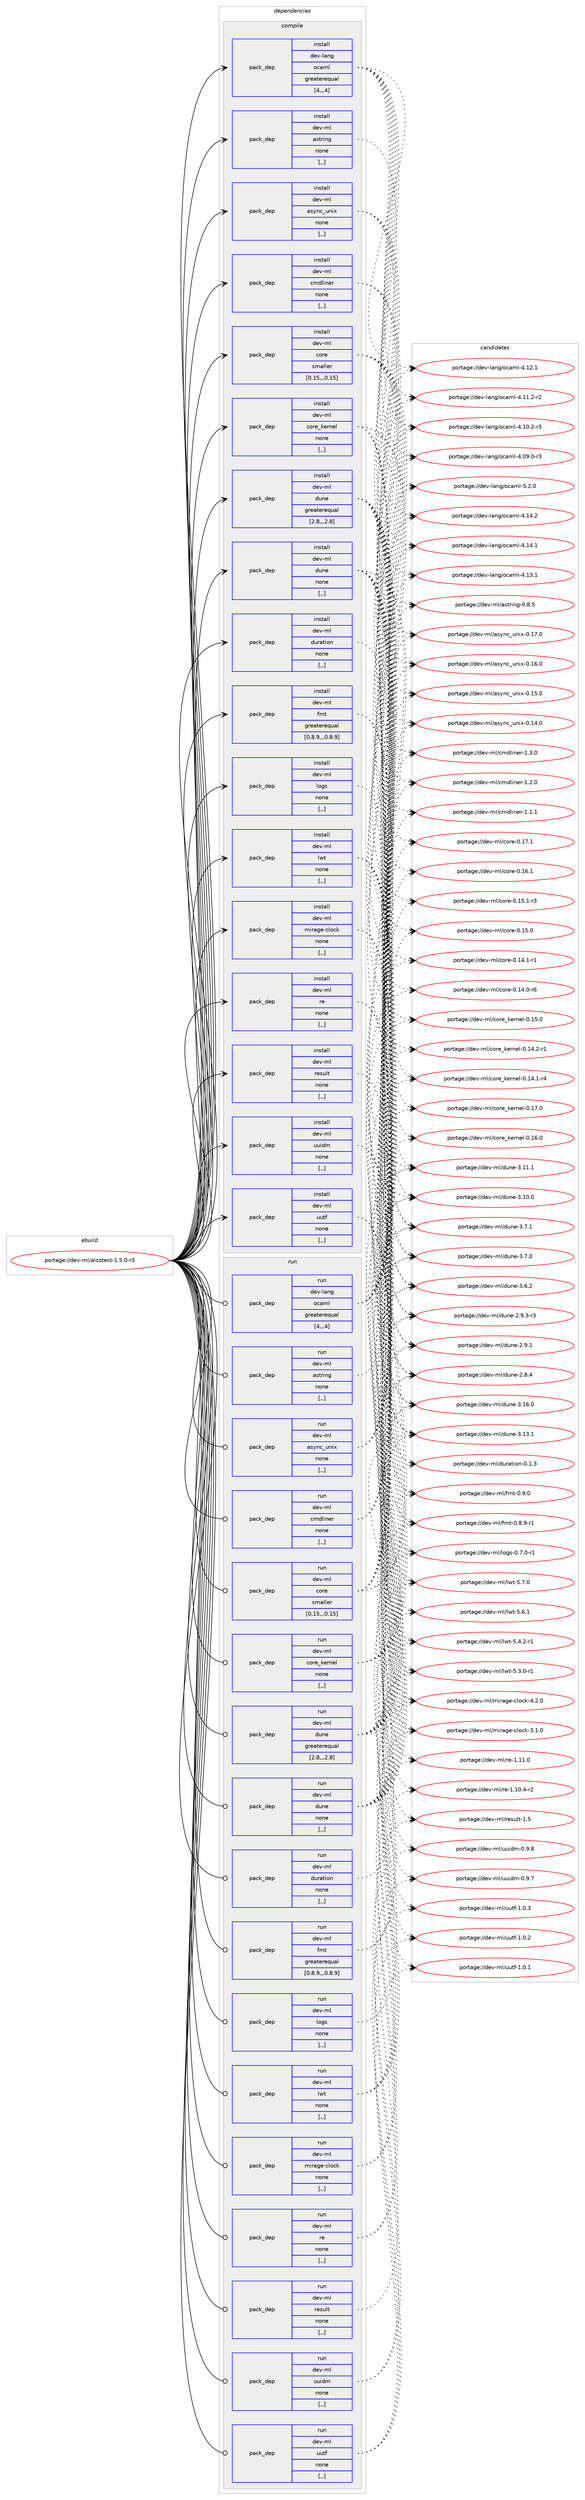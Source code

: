 digraph prolog {

# *************
# Graph options
# *************

newrank=true;
concentrate=true;
compound=true;
graph [rankdir=LR,fontname=Helvetica,fontsize=10,ranksep=1.5];#, ranksep=2.5, nodesep=0.2];
edge  [arrowhead=vee];
node  [fontname=Helvetica,fontsize=10];

# **********
# The ebuild
# **********

subgraph cluster_leftcol {
color=gray;
label=<<i>ebuild</i>>;
id [label="portage://dev-ml/alcotest-1.5.0-r3", color=red, width=4, href="../dev-ml/alcotest-1.5.0-r3.svg"];
}

# ****************
# The dependencies
# ****************

subgraph cluster_midcol {
color=gray;
label=<<i>dependencies</i>>;
subgraph cluster_compile {
fillcolor="#eeeeee";
style=filled;
label=<<i>compile</i>>;
subgraph pack86755 {
dependency117233 [label=<<TABLE BORDER="0" CELLBORDER="1" CELLSPACING="0" CELLPADDING="4" WIDTH="220"><TR><TD ROWSPAN="6" CELLPADDING="30">pack_dep</TD></TR><TR><TD WIDTH="110">install</TD></TR><TR><TD>dev-lang</TD></TR><TR><TD>ocaml</TD></TR><TR><TD>greaterequal</TD></TR><TR><TD>[4,,,4]</TD></TR></TABLE>>, shape=none, color=blue];
}
id:e -> dependency117233:w [weight=20,style="solid",arrowhead="vee"];
subgraph pack86756 {
dependency117234 [label=<<TABLE BORDER="0" CELLBORDER="1" CELLSPACING="0" CELLPADDING="4" WIDTH="220"><TR><TD ROWSPAN="6" CELLPADDING="30">pack_dep</TD></TR><TR><TD WIDTH="110">install</TD></TR><TR><TD>dev-ml</TD></TR><TR><TD>astring</TD></TR><TR><TD>none</TD></TR><TR><TD>[,,]</TD></TR></TABLE>>, shape=none, color=blue];
}
id:e -> dependency117234:w [weight=20,style="solid",arrowhead="vee"];
subgraph pack86757 {
dependency117235 [label=<<TABLE BORDER="0" CELLBORDER="1" CELLSPACING="0" CELLPADDING="4" WIDTH="220"><TR><TD ROWSPAN="6" CELLPADDING="30">pack_dep</TD></TR><TR><TD WIDTH="110">install</TD></TR><TR><TD>dev-ml</TD></TR><TR><TD>async_unix</TD></TR><TR><TD>none</TD></TR><TR><TD>[,,]</TD></TR></TABLE>>, shape=none, color=blue];
}
id:e -> dependency117235:w [weight=20,style="solid",arrowhead="vee"];
subgraph pack86758 {
dependency117236 [label=<<TABLE BORDER="0" CELLBORDER="1" CELLSPACING="0" CELLPADDING="4" WIDTH="220"><TR><TD ROWSPAN="6" CELLPADDING="30">pack_dep</TD></TR><TR><TD WIDTH="110">install</TD></TR><TR><TD>dev-ml</TD></TR><TR><TD>cmdliner</TD></TR><TR><TD>none</TD></TR><TR><TD>[,,]</TD></TR></TABLE>>, shape=none, color=blue];
}
id:e -> dependency117236:w [weight=20,style="solid",arrowhead="vee"];
subgraph pack86759 {
dependency117237 [label=<<TABLE BORDER="0" CELLBORDER="1" CELLSPACING="0" CELLPADDING="4" WIDTH="220"><TR><TD ROWSPAN="6" CELLPADDING="30">pack_dep</TD></TR><TR><TD WIDTH="110">install</TD></TR><TR><TD>dev-ml</TD></TR><TR><TD>core</TD></TR><TR><TD>smaller</TD></TR><TR><TD>[0.15,,,0.15]</TD></TR></TABLE>>, shape=none, color=blue];
}
id:e -> dependency117237:w [weight=20,style="solid",arrowhead="vee"];
subgraph pack86760 {
dependency117238 [label=<<TABLE BORDER="0" CELLBORDER="1" CELLSPACING="0" CELLPADDING="4" WIDTH="220"><TR><TD ROWSPAN="6" CELLPADDING="30">pack_dep</TD></TR><TR><TD WIDTH="110">install</TD></TR><TR><TD>dev-ml</TD></TR><TR><TD>core_kernel</TD></TR><TR><TD>none</TD></TR><TR><TD>[,,]</TD></TR></TABLE>>, shape=none, color=blue];
}
id:e -> dependency117238:w [weight=20,style="solid",arrowhead="vee"];
subgraph pack86761 {
dependency117239 [label=<<TABLE BORDER="0" CELLBORDER="1" CELLSPACING="0" CELLPADDING="4" WIDTH="220"><TR><TD ROWSPAN="6" CELLPADDING="30">pack_dep</TD></TR><TR><TD WIDTH="110">install</TD></TR><TR><TD>dev-ml</TD></TR><TR><TD>dune</TD></TR><TR><TD>greaterequal</TD></TR><TR><TD>[2.8,,,2.8]</TD></TR></TABLE>>, shape=none, color=blue];
}
id:e -> dependency117239:w [weight=20,style="solid",arrowhead="vee"];
subgraph pack86762 {
dependency117240 [label=<<TABLE BORDER="0" CELLBORDER="1" CELLSPACING="0" CELLPADDING="4" WIDTH="220"><TR><TD ROWSPAN="6" CELLPADDING="30">pack_dep</TD></TR><TR><TD WIDTH="110">install</TD></TR><TR><TD>dev-ml</TD></TR><TR><TD>dune</TD></TR><TR><TD>none</TD></TR><TR><TD>[,,]</TD></TR></TABLE>>, shape=none, color=blue];
}
id:e -> dependency117240:w [weight=20,style="solid",arrowhead="vee"];
subgraph pack86763 {
dependency117241 [label=<<TABLE BORDER="0" CELLBORDER="1" CELLSPACING="0" CELLPADDING="4" WIDTH="220"><TR><TD ROWSPAN="6" CELLPADDING="30">pack_dep</TD></TR><TR><TD WIDTH="110">install</TD></TR><TR><TD>dev-ml</TD></TR><TR><TD>duration</TD></TR><TR><TD>none</TD></TR><TR><TD>[,,]</TD></TR></TABLE>>, shape=none, color=blue];
}
id:e -> dependency117241:w [weight=20,style="solid",arrowhead="vee"];
subgraph pack86764 {
dependency117242 [label=<<TABLE BORDER="0" CELLBORDER="1" CELLSPACING="0" CELLPADDING="4" WIDTH="220"><TR><TD ROWSPAN="6" CELLPADDING="30">pack_dep</TD></TR><TR><TD WIDTH="110">install</TD></TR><TR><TD>dev-ml</TD></TR><TR><TD>fmt</TD></TR><TR><TD>greaterequal</TD></TR><TR><TD>[0.8.9,,,0.8.9]</TD></TR></TABLE>>, shape=none, color=blue];
}
id:e -> dependency117242:w [weight=20,style="solid",arrowhead="vee"];
subgraph pack86765 {
dependency117243 [label=<<TABLE BORDER="0" CELLBORDER="1" CELLSPACING="0" CELLPADDING="4" WIDTH="220"><TR><TD ROWSPAN="6" CELLPADDING="30">pack_dep</TD></TR><TR><TD WIDTH="110">install</TD></TR><TR><TD>dev-ml</TD></TR><TR><TD>logs</TD></TR><TR><TD>none</TD></TR><TR><TD>[,,]</TD></TR></TABLE>>, shape=none, color=blue];
}
id:e -> dependency117243:w [weight=20,style="solid",arrowhead="vee"];
subgraph pack86766 {
dependency117244 [label=<<TABLE BORDER="0" CELLBORDER="1" CELLSPACING="0" CELLPADDING="4" WIDTH="220"><TR><TD ROWSPAN="6" CELLPADDING="30">pack_dep</TD></TR><TR><TD WIDTH="110">install</TD></TR><TR><TD>dev-ml</TD></TR><TR><TD>lwt</TD></TR><TR><TD>none</TD></TR><TR><TD>[,,]</TD></TR></TABLE>>, shape=none, color=blue];
}
id:e -> dependency117244:w [weight=20,style="solid",arrowhead="vee"];
subgraph pack86767 {
dependency117245 [label=<<TABLE BORDER="0" CELLBORDER="1" CELLSPACING="0" CELLPADDING="4" WIDTH="220"><TR><TD ROWSPAN="6" CELLPADDING="30">pack_dep</TD></TR><TR><TD WIDTH="110">install</TD></TR><TR><TD>dev-ml</TD></TR><TR><TD>mirage-clock</TD></TR><TR><TD>none</TD></TR><TR><TD>[,,]</TD></TR></TABLE>>, shape=none, color=blue];
}
id:e -> dependency117245:w [weight=20,style="solid",arrowhead="vee"];
subgraph pack86768 {
dependency117246 [label=<<TABLE BORDER="0" CELLBORDER="1" CELLSPACING="0" CELLPADDING="4" WIDTH="220"><TR><TD ROWSPAN="6" CELLPADDING="30">pack_dep</TD></TR><TR><TD WIDTH="110">install</TD></TR><TR><TD>dev-ml</TD></TR><TR><TD>re</TD></TR><TR><TD>none</TD></TR><TR><TD>[,,]</TD></TR></TABLE>>, shape=none, color=blue];
}
id:e -> dependency117246:w [weight=20,style="solid",arrowhead="vee"];
subgraph pack86769 {
dependency117247 [label=<<TABLE BORDER="0" CELLBORDER="1" CELLSPACING="0" CELLPADDING="4" WIDTH="220"><TR><TD ROWSPAN="6" CELLPADDING="30">pack_dep</TD></TR><TR><TD WIDTH="110">install</TD></TR><TR><TD>dev-ml</TD></TR><TR><TD>result</TD></TR><TR><TD>none</TD></TR><TR><TD>[,,]</TD></TR></TABLE>>, shape=none, color=blue];
}
id:e -> dependency117247:w [weight=20,style="solid",arrowhead="vee"];
subgraph pack86770 {
dependency117248 [label=<<TABLE BORDER="0" CELLBORDER="1" CELLSPACING="0" CELLPADDING="4" WIDTH="220"><TR><TD ROWSPAN="6" CELLPADDING="30">pack_dep</TD></TR><TR><TD WIDTH="110">install</TD></TR><TR><TD>dev-ml</TD></TR><TR><TD>uuidm</TD></TR><TR><TD>none</TD></TR><TR><TD>[,,]</TD></TR></TABLE>>, shape=none, color=blue];
}
id:e -> dependency117248:w [weight=20,style="solid",arrowhead="vee"];
subgraph pack86771 {
dependency117249 [label=<<TABLE BORDER="0" CELLBORDER="1" CELLSPACING="0" CELLPADDING="4" WIDTH="220"><TR><TD ROWSPAN="6" CELLPADDING="30">pack_dep</TD></TR><TR><TD WIDTH="110">install</TD></TR><TR><TD>dev-ml</TD></TR><TR><TD>uutf</TD></TR><TR><TD>none</TD></TR><TR><TD>[,,]</TD></TR></TABLE>>, shape=none, color=blue];
}
id:e -> dependency117249:w [weight=20,style="solid",arrowhead="vee"];
}
subgraph cluster_compileandrun {
fillcolor="#eeeeee";
style=filled;
label=<<i>compile and run</i>>;
}
subgraph cluster_run {
fillcolor="#eeeeee";
style=filled;
label=<<i>run</i>>;
subgraph pack86772 {
dependency117250 [label=<<TABLE BORDER="0" CELLBORDER="1" CELLSPACING="0" CELLPADDING="4" WIDTH="220"><TR><TD ROWSPAN="6" CELLPADDING="30">pack_dep</TD></TR><TR><TD WIDTH="110">run</TD></TR><TR><TD>dev-lang</TD></TR><TR><TD>ocaml</TD></TR><TR><TD>greaterequal</TD></TR><TR><TD>[4,,,4]</TD></TR></TABLE>>, shape=none, color=blue];
}
id:e -> dependency117250:w [weight=20,style="solid",arrowhead="odot"];
subgraph pack86773 {
dependency117251 [label=<<TABLE BORDER="0" CELLBORDER="1" CELLSPACING="0" CELLPADDING="4" WIDTH="220"><TR><TD ROWSPAN="6" CELLPADDING="30">pack_dep</TD></TR><TR><TD WIDTH="110">run</TD></TR><TR><TD>dev-ml</TD></TR><TR><TD>astring</TD></TR><TR><TD>none</TD></TR><TR><TD>[,,]</TD></TR></TABLE>>, shape=none, color=blue];
}
id:e -> dependency117251:w [weight=20,style="solid",arrowhead="odot"];
subgraph pack86774 {
dependency117252 [label=<<TABLE BORDER="0" CELLBORDER="1" CELLSPACING="0" CELLPADDING="4" WIDTH="220"><TR><TD ROWSPAN="6" CELLPADDING="30">pack_dep</TD></TR><TR><TD WIDTH="110">run</TD></TR><TR><TD>dev-ml</TD></TR><TR><TD>async_unix</TD></TR><TR><TD>none</TD></TR><TR><TD>[,,]</TD></TR></TABLE>>, shape=none, color=blue];
}
id:e -> dependency117252:w [weight=20,style="solid",arrowhead="odot"];
subgraph pack86775 {
dependency117253 [label=<<TABLE BORDER="0" CELLBORDER="1" CELLSPACING="0" CELLPADDING="4" WIDTH="220"><TR><TD ROWSPAN="6" CELLPADDING="30">pack_dep</TD></TR><TR><TD WIDTH="110">run</TD></TR><TR><TD>dev-ml</TD></TR><TR><TD>cmdliner</TD></TR><TR><TD>none</TD></TR><TR><TD>[,,]</TD></TR></TABLE>>, shape=none, color=blue];
}
id:e -> dependency117253:w [weight=20,style="solid",arrowhead="odot"];
subgraph pack86776 {
dependency117254 [label=<<TABLE BORDER="0" CELLBORDER="1" CELLSPACING="0" CELLPADDING="4" WIDTH="220"><TR><TD ROWSPAN="6" CELLPADDING="30">pack_dep</TD></TR><TR><TD WIDTH="110">run</TD></TR><TR><TD>dev-ml</TD></TR><TR><TD>core</TD></TR><TR><TD>smaller</TD></TR><TR><TD>[0.15,,,0.15]</TD></TR></TABLE>>, shape=none, color=blue];
}
id:e -> dependency117254:w [weight=20,style="solid",arrowhead="odot"];
subgraph pack86777 {
dependency117255 [label=<<TABLE BORDER="0" CELLBORDER="1" CELLSPACING="0" CELLPADDING="4" WIDTH="220"><TR><TD ROWSPAN="6" CELLPADDING="30">pack_dep</TD></TR><TR><TD WIDTH="110">run</TD></TR><TR><TD>dev-ml</TD></TR><TR><TD>core_kernel</TD></TR><TR><TD>none</TD></TR><TR><TD>[,,]</TD></TR></TABLE>>, shape=none, color=blue];
}
id:e -> dependency117255:w [weight=20,style="solid",arrowhead="odot"];
subgraph pack86778 {
dependency117256 [label=<<TABLE BORDER="0" CELLBORDER="1" CELLSPACING="0" CELLPADDING="4" WIDTH="220"><TR><TD ROWSPAN="6" CELLPADDING="30">pack_dep</TD></TR><TR><TD WIDTH="110">run</TD></TR><TR><TD>dev-ml</TD></TR><TR><TD>dune</TD></TR><TR><TD>greaterequal</TD></TR><TR><TD>[2.8,,,2.8]</TD></TR></TABLE>>, shape=none, color=blue];
}
id:e -> dependency117256:w [weight=20,style="solid",arrowhead="odot"];
subgraph pack86779 {
dependency117257 [label=<<TABLE BORDER="0" CELLBORDER="1" CELLSPACING="0" CELLPADDING="4" WIDTH="220"><TR><TD ROWSPAN="6" CELLPADDING="30">pack_dep</TD></TR><TR><TD WIDTH="110">run</TD></TR><TR><TD>dev-ml</TD></TR><TR><TD>dune</TD></TR><TR><TD>none</TD></TR><TR><TD>[,,]</TD></TR></TABLE>>, shape=none, color=blue];
}
id:e -> dependency117257:w [weight=20,style="solid",arrowhead="odot"];
subgraph pack86780 {
dependency117258 [label=<<TABLE BORDER="0" CELLBORDER="1" CELLSPACING="0" CELLPADDING="4" WIDTH="220"><TR><TD ROWSPAN="6" CELLPADDING="30">pack_dep</TD></TR><TR><TD WIDTH="110">run</TD></TR><TR><TD>dev-ml</TD></TR><TR><TD>duration</TD></TR><TR><TD>none</TD></TR><TR><TD>[,,]</TD></TR></TABLE>>, shape=none, color=blue];
}
id:e -> dependency117258:w [weight=20,style="solid",arrowhead="odot"];
subgraph pack86781 {
dependency117259 [label=<<TABLE BORDER="0" CELLBORDER="1" CELLSPACING="0" CELLPADDING="4" WIDTH="220"><TR><TD ROWSPAN="6" CELLPADDING="30">pack_dep</TD></TR><TR><TD WIDTH="110">run</TD></TR><TR><TD>dev-ml</TD></TR><TR><TD>fmt</TD></TR><TR><TD>greaterequal</TD></TR><TR><TD>[0.8.9,,,0.8.9]</TD></TR></TABLE>>, shape=none, color=blue];
}
id:e -> dependency117259:w [weight=20,style="solid",arrowhead="odot"];
subgraph pack86782 {
dependency117260 [label=<<TABLE BORDER="0" CELLBORDER="1" CELLSPACING="0" CELLPADDING="4" WIDTH="220"><TR><TD ROWSPAN="6" CELLPADDING="30">pack_dep</TD></TR><TR><TD WIDTH="110">run</TD></TR><TR><TD>dev-ml</TD></TR><TR><TD>logs</TD></TR><TR><TD>none</TD></TR><TR><TD>[,,]</TD></TR></TABLE>>, shape=none, color=blue];
}
id:e -> dependency117260:w [weight=20,style="solid",arrowhead="odot"];
subgraph pack86783 {
dependency117261 [label=<<TABLE BORDER="0" CELLBORDER="1" CELLSPACING="0" CELLPADDING="4" WIDTH="220"><TR><TD ROWSPAN="6" CELLPADDING="30">pack_dep</TD></TR><TR><TD WIDTH="110">run</TD></TR><TR><TD>dev-ml</TD></TR><TR><TD>lwt</TD></TR><TR><TD>none</TD></TR><TR><TD>[,,]</TD></TR></TABLE>>, shape=none, color=blue];
}
id:e -> dependency117261:w [weight=20,style="solid",arrowhead="odot"];
subgraph pack86784 {
dependency117262 [label=<<TABLE BORDER="0" CELLBORDER="1" CELLSPACING="0" CELLPADDING="4" WIDTH="220"><TR><TD ROWSPAN="6" CELLPADDING="30">pack_dep</TD></TR><TR><TD WIDTH="110">run</TD></TR><TR><TD>dev-ml</TD></TR><TR><TD>mirage-clock</TD></TR><TR><TD>none</TD></TR><TR><TD>[,,]</TD></TR></TABLE>>, shape=none, color=blue];
}
id:e -> dependency117262:w [weight=20,style="solid",arrowhead="odot"];
subgraph pack86785 {
dependency117263 [label=<<TABLE BORDER="0" CELLBORDER="1" CELLSPACING="0" CELLPADDING="4" WIDTH="220"><TR><TD ROWSPAN="6" CELLPADDING="30">pack_dep</TD></TR><TR><TD WIDTH="110">run</TD></TR><TR><TD>dev-ml</TD></TR><TR><TD>re</TD></TR><TR><TD>none</TD></TR><TR><TD>[,,]</TD></TR></TABLE>>, shape=none, color=blue];
}
id:e -> dependency117263:w [weight=20,style="solid",arrowhead="odot"];
subgraph pack86786 {
dependency117264 [label=<<TABLE BORDER="0" CELLBORDER="1" CELLSPACING="0" CELLPADDING="4" WIDTH="220"><TR><TD ROWSPAN="6" CELLPADDING="30">pack_dep</TD></TR><TR><TD WIDTH="110">run</TD></TR><TR><TD>dev-ml</TD></TR><TR><TD>result</TD></TR><TR><TD>none</TD></TR><TR><TD>[,,]</TD></TR></TABLE>>, shape=none, color=blue];
}
id:e -> dependency117264:w [weight=20,style="solid",arrowhead="odot"];
subgraph pack86787 {
dependency117265 [label=<<TABLE BORDER="0" CELLBORDER="1" CELLSPACING="0" CELLPADDING="4" WIDTH="220"><TR><TD ROWSPAN="6" CELLPADDING="30">pack_dep</TD></TR><TR><TD WIDTH="110">run</TD></TR><TR><TD>dev-ml</TD></TR><TR><TD>uuidm</TD></TR><TR><TD>none</TD></TR><TR><TD>[,,]</TD></TR></TABLE>>, shape=none, color=blue];
}
id:e -> dependency117265:w [weight=20,style="solid",arrowhead="odot"];
subgraph pack86788 {
dependency117266 [label=<<TABLE BORDER="0" CELLBORDER="1" CELLSPACING="0" CELLPADDING="4" WIDTH="220"><TR><TD ROWSPAN="6" CELLPADDING="30">pack_dep</TD></TR><TR><TD WIDTH="110">run</TD></TR><TR><TD>dev-ml</TD></TR><TR><TD>uutf</TD></TR><TR><TD>none</TD></TR><TR><TD>[,,]</TD></TR></TABLE>>, shape=none, color=blue];
}
id:e -> dependency117266:w [weight=20,style="solid",arrowhead="odot"];
}
}

# **************
# The candidates
# **************

subgraph cluster_choices {
rank=same;
color=gray;
label=<<i>candidates</i>>;

subgraph choice86755 {
color=black;
nodesep=1;
choice1001011184510897110103471119997109108455346504648 [label="portage://dev-lang/ocaml-5.2.0", color=red, width=4,href="../dev-lang/ocaml-5.2.0.svg"];
choice100101118451089711010347111999710910845524649524650 [label="portage://dev-lang/ocaml-4.14.2", color=red, width=4,href="../dev-lang/ocaml-4.14.2.svg"];
choice100101118451089711010347111999710910845524649524649 [label="portage://dev-lang/ocaml-4.14.1", color=red, width=4,href="../dev-lang/ocaml-4.14.1.svg"];
choice100101118451089711010347111999710910845524649514649 [label="portage://dev-lang/ocaml-4.13.1", color=red, width=4,href="../dev-lang/ocaml-4.13.1.svg"];
choice100101118451089711010347111999710910845524649504649 [label="portage://dev-lang/ocaml-4.12.1", color=red, width=4,href="../dev-lang/ocaml-4.12.1.svg"];
choice1001011184510897110103471119997109108455246494946504511450 [label="portage://dev-lang/ocaml-4.11.2-r2", color=red, width=4,href="../dev-lang/ocaml-4.11.2-r2.svg"];
choice1001011184510897110103471119997109108455246494846504511451 [label="portage://dev-lang/ocaml-4.10.2-r3", color=red, width=4,href="../dev-lang/ocaml-4.10.2-r3.svg"];
choice1001011184510897110103471119997109108455246485746484511451 [label="portage://dev-lang/ocaml-4.09.0-r3", color=red, width=4,href="../dev-lang/ocaml-4.09.0-r3.svg"];
dependency117233:e -> choice1001011184510897110103471119997109108455346504648:w [style=dotted,weight="100"];
dependency117233:e -> choice100101118451089711010347111999710910845524649524650:w [style=dotted,weight="100"];
dependency117233:e -> choice100101118451089711010347111999710910845524649524649:w [style=dotted,weight="100"];
dependency117233:e -> choice100101118451089711010347111999710910845524649514649:w [style=dotted,weight="100"];
dependency117233:e -> choice100101118451089711010347111999710910845524649504649:w [style=dotted,weight="100"];
dependency117233:e -> choice1001011184510897110103471119997109108455246494946504511450:w [style=dotted,weight="100"];
dependency117233:e -> choice1001011184510897110103471119997109108455246494846504511451:w [style=dotted,weight="100"];
dependency117233:e -> choice1001011184510897110103471119997109108455246485746484511451:w [style=dotted,weight="100"];
}
subgraph choice86756 {
color=black;
nodesep=1;
choice100101118451091084797115116114105110103454846564653 [label="portage://dev-ml/astring-0.8.5", color=red, width=4,href="../dev-ml/astring-0.8.5.svg"];
dependency117234:e -> choice100101118451091084797115116114105110103454846564653:w [style=dotted,weight="100"];
}
subgraph choice86757 {
color=black;
nodesep=1;
choice100101118451091084797115121110999511711010512045484649554648 [label="portage://dev-ml/async_unix-0.17.0", color=red, width=4,href="../dev-ml/async_unix-0.17.0.svg"];
choice100101118451091084797115121110999511711010512045484649544648 [label="portage://dev-ml/async_unix-0.16.0", color=red, width=4,href="../dev-ml/async_unix-0.16.0.svg"];
choice100101118451091084797115121110999511711010512045484649534648 [label="portage://dev-ml/async_unix-0.15.0", color=red, width=4,href="../dev-ml/async_unix-0.15.0.svg"];
choice100101118451091084797115121110999511711010512045484649524648 [label="portage://dev-ml/async_unix-0.14.0", color=red, width=4,href="../dev-ml/async_unix-0.14.0.svg"];
dependency117235:e -> choice100101118451091084797115121110999511711010512045484649554648:w [style=dotted,weight="100"];
dependency117235:e -> choice100101118451091084797115121110999511711010512045484649544648:w [style=dotted,weight="100"];
dependency117235:e -> choice100101118451091084797115121110999511711010512045484649534648:w [style=dotted,weight="100"];
dependency117235:e -> choice100101118451091084797115121110999511711010512045484649524648:w [style=dotted,weight="100"];
}
subgraph choice86758 {
color=black;
nodesep=1;
choice100101118451091084799109100108105110101114454946514648 [label="portage://dev-ml/cmdliner-1.3.0", color=red, width=4,href="../dev-ml/cmdliner-1.3.0.svg"];
choice100101118451091084799109100108105110101114454946504648 [label="portage://dev-ml/cmdliner-1.2.0", color=red, width=4,href="../dev-ml/cmdliner-1.2.0.svg"];
choice100101118451091084799109100108105110101114454946494649 [label="portage://dev-ml/cmdliner-1.1.1", color=red, width=4,href="../dev-ml/cmdliner-1.1.1.svg"];
dependency117236:e -> choice100101118451091084799109100108105110101114454946514648:w [style=dotted,weight="100"];
dependency117236:e -> choice100101118451091084799109100108105110101114454946504648:w [style=dotted,weight="100"];
dependency117236:e -> choice100101118451091084799109100108105110101114454946494649:w [style=dotted,weight="100"];
}
subgraph choice86759 {
color=black;
nodesep=1;
choice10010111845109108479911111410145484649554649 [label="portage://dev-ml/core-0.17.1", color=red, width=4,href="../dev-ml/core-0.17.1.svg"];
choice10010111845109108479911111410145484649544649 [label="portage://dev-ml/core-0.16.1", color=red, width=4,href="../dev-ml/core-0.16.1.svg"];
choice100101118451091084799111114101454846495346494511451 [label="portage://dev-ml/core-0.15.1-r3", color=red, width=4,href="../dev-ml/core-0.15.1-r3.svg"];
choice10010111845109108479911111410145484649534648 [label="portage://dev-ml/core-0.15.0", color=red, width=4,href="../dev-ml/core-0.15.0.svg"];
choice100101118451091084799111114101454846495246494511449 [label="portage://dev-ml/core-0.14.1-r1", color=red, width=4,href="../dev-ml/core-0.14.1-r1.svg"];
choice100101118451091084799111114101454846495246484511454 [label="portage://dev-ml/core-0.14.0-r6", color=red, width=4,href="../dev-ml/core-0.14.0-r6.svg"];
dependency117237:e -> choice10010111845109108479911111410145484649554649:w [style=dotted,weight="100"];
dependency117237:e -> choice10010111845109108479911111410145484649544649:w [style=dotted,weight="100"];
dependency117237:e -> choice100101118451091084799111114101454846495346494511451:w [style=dotted,weight="100"];
dependency117237:e -> choice10010111845109108479911111410145484649534648:w [style=dotted,weight="100"];
dependency117237:e -> choice100101118451091084799111114101454846495246494511449:w [style=dotted,weight="100"];
dependency117237:e -> choice100101118451091084799111114101454846495246484511454:w [style=dotted,weight="100"];
}
subgraph choice86760 {
color=black;
nodesep=1;
choice1001011184510910847991111141019510710111411010110845484649554648 [label="portage://dev-ml/core_kernel-0.17.0", color=red, width=4,href="../dev-ml/core_kernel-0.17.0.svg"];
choice1001011184510910847991111141019510710111411010110845484649544648 [label="portage://dev-ml/core_kernel-0.16.0", color=red, width=4,href="../dev-ml/core_kernel-0.16.0.svg"];
choice1001011184510910847991111141019510710111411010110845484649534648 [label="portage://dev-ml/core_kernel-0.15.0", color=red, width=4,href="../dev-ml/core_kernel-0.15.0.svg"];
choice10010111845109108479911111410195107101114110101108454846495246504511449 [label="portage://dev-ml/core_kernel-0.14.2-r1", color=red, width=4,href="../dev-ml/core_kernel-0.14.2-r1.svg"];
choice10010111845109108479911111410195107101114110101108454846495246494511452 [label="portage://dev-ml/core_kernel-0.14.1-r4", color=red, width=4,href="../dev-ml/core_kernel-0.14.1-r4.svg"];
dependency117238:e -> choice1001011184510910847991111141019510710111411010110845484649554648:w [style=dotted,weight="100"];
dependency117238:e -> choice1001011184510910847991111141019510710111411010110845484649544648:w [style=dotted,weight="100"];
dependency117238:e -> choice1001011184510910847991111141019510710111411010110845484649534648:w [style=dotted,weight="100"];
dependency117238:e -> choice10010111845109108479911111410195107101114110101108454846495246504511449:w [style=dotted,weight="100"];
dependency117238:e -> choice10010111845109108479911111410195107101114110101108454846495246494511452:w [style=dotted,weight="100"];
}
subgraph choice86761 {
color=black;
nodesep=1;
choice100101118451091084710011711010145514649544648 [label="portage://dev-ml/dune-3.16.0", color=red, width=4,href="../dev-ml/dune-3.16.0.svg"];
choice100101118451091084710011711010145514649514649 [label="portage://dev-ml/dune-3.13.1", color=red, width=4,href="../dev-ml/dune-3.13.1.svg"];
choice100101118451091084710011711010145514649494649 [label="portage://dev-ml/dune-3.11.1", color=red, width=4,href="../dev-ml/dune-3.11.1.svg"];
choice100101118451091084710011711010145514649484648 [label="portage://dev-ml/dune-3.10.0", color=red, width=4,href="../dev-ml/dune-3.10.0.svg"];
choice1001011184510910847100117110101455146554649 [label="portage://dev-ml/dune-3.7.1", color=red, width=4,href="../dev-ml/dune-3.7.1.svg"];
choice1001011184510910847100117110101455146554648 [label="portage://dev-ml/dune-3.7.0", color=red, width=4,href="../dev-ml/dune-3.7.0.svg"];
choice1001011184510910847100117110101455146544650 [label="portage://dev-ml/dune-3.6.2", color=red, width=4,href="../dev-ml/dune-3.6.2.svg"];
choice10010111845109108471001171101014550465746514511451 [label="portage://dev-ml/dune-2.9.3-r3", color=red, width=4,href="../dev-ml/dune-2.9.3-r3.svg"];
choice1001011184510910847100117110101455046574649 [label="portage://dev-ml/dune-2.9.1", color=red, width=4,href="../dev-ml/dune-2.9.1.svg"];
choice1001011184510910847100117110101455046564652 [label="portage://dev-ml/dune-2.8.4", color=red, width=4,href="../dev-ml/dune-2.8.4.svg"];
dependency117239:e -> choice100101118451091084710011711010145514649544648:w [style=dotted,weight="100"];
dependency117239:e -> choice100101118451091084710011711010145514649514649:w [style=dotted,weight="100"];
dependency117239:e -> choice100101118451091084710011711010145514649494649:w [style=dotted,weight="100"];
dependency117239:e -> choice100101118451091084710011711010145514649484648:w [style=dotted,weight="100"];
dependency117239:e -> choice1001011184510910847100117110101455146554649:w [style=dotted,weight="100"];
dependency117239:e -> choice1001011184510910847100117110101455146554648:w [style=dotted,weight="100"];
dependency117239:e -> choice1001011184510910847100117110101455146544650:w [style=dotted,weight="100"];
dependency117239:e -> choice10010111845109108471001171101014550465746514511451:w [style=dotted,weight="100"];
dependency117239:e -> choice1001011184510910847100117110101455046574649:w [style=dotted,weight="100"];
dependency117239:e -> choice1001011184510910847100117110101455046564652:w [style=dotted,weight="100"];
}
subgraph choice86762 {
color=black;
nodesep=1;
choice100101118451091084710011711010145514649544648 [label="portage://dev-ml/dune-3.16.0", color=red, width=4,href="../dev-ml/dune-3.16.0.svg"];
choice100101118451091084710011711010145514649514649 [label="portage://dev-ml/dune-3.13.1", color=red, width=4,href="../dev-ml/dune-3.13.1.svg"];
choice100101118451091084710011711010145514649494649 [label="portage://dev-ml/dune-3.11.1", color=red, width=4,href="../dev-ml/dune-3.11.1.svg"];
choice100101118451091084710011711010145514649484648 [label="portage://dev-ml/dune-3.10.0", color=red, width=4,href="../dev-ml/dune-3.10.0.svg"];
choice1001011184510910847100117110101455146554649 [label="portage://dev-ml/dune-3.7.1", color=red, width=4,href="../dev-ml/dune-3.7.1.svg"];
choice1001011184510910847100117110101455146554648 [label="portage://dev-ml/dune-3.7.0", color=red, width=4,href="../dev-ml/dune-3.7.0.svg"];
choice1001011184510910847100117110101455146544650 [label="portage://dev-ml/dune-3.6.2", color=red, width=4,href="../dev-ml/dune-3.6.2.svg"];
choice10010111845109108471001171101014550465746514511451 [label="portage://dev-ml/dune-2.9.3-r3", color=red, width=4,href="../dev-ml/dune-2.9.3-r3.svg"];
choice1001011184510910847100117110101455046574649 [label="portage://dev-ml/dune-2.9.1", color=red, width=4,href="../dev-ml/dune-2.9.1.svg"];
choice1001011184510910847100117110101455046564652 [label="portage://dev-ml/dune-2.8.4", color=red, width=4,href="../dev-ml/dune-2.8.4.svg"];
dependency117240:e -> choice100101118451091084710011711010145514649544648:w [style=dotted,weight="100"];
dependency117240:e -> choice100101118451091084710011711010145514649514649:w [style=dotted,weight="100"];
dependency117240:e -> choice100101118451091084710011711010145514649494649:w [style=dotted,weight="100"];
dependency117240:e -> choice100101118451091084710011711010145514649484648:w [style=dotted,weight="100"];
dependency117240:e -> choice1001011184510910847100117110101455146554649:w [style=dotted,weight="100"];
dependency117240:e -> choice1001011184510910847100117110101455146554648:w [style=dotted,weight="100"];
dependency117240:e -> choice1001011184510910847100117110101455146544650:w [style=dotted,weight="100"];
dependency117240:e -> choice10010111845109108471001171101014550465746514511451:w [style=dotted,weight="100"];
dependency117240:e -> choice1001011184510910847100117110101455046574649:w [style=dotted,weight="100"];
dependency117240:e -> choice1001011184510910847100117110101455046564652:w [style=dotted,weight="100"];
}
subgraph choice86763 {
color=black;
nodesep=1;
choice100101118451091084710011711497116105111110454846494651 [label="portage://dev-ml/duration-0.1.3", color=red, width=4,href="../dev-ml/duration-0.1.3.svg"];
dependency117241:e -> choice100101118451091084710011711497116105111110454846494651:w [style=dotted,weight="100"];
}
subgraph choice86764 {
color=black;
nodesep=1;
choice1001011184510910847102109116454846574648 [label="portage://dev-ml/fmt-0.9.0", color=red, width=4,href="../dev-ml/fmt-0.9.0.svg"];
choice10010111845109108471021091164548465646574511449 [label="portage://dev-ml/fmt-0.8.9-r1", color=red, width=4,href="../dev-ml/fmt-0.8.9-r1.svg"];
dependency117242:e -> choice1001011184510910847102109116454846574648:w [style=dotted,weight="100"];
dependency117242:e -> choice10010111845109108471021091164548465646574511449:w [style=dotted,weight="100"];
}
subgraph choice86765 {
color=black;
nodesep=1;
choice10010111845109108471081111031154548465546484511449 [label="portage://dev-ml/logs-0.7.0-r1", color=red, width=4,href="../dev-ml/logs-0.7.0-r1.svg"];
dependency117243:e -> choice10010111845109108471081111031154548465546484511449:w [style=dotted,weight="100"];
}
subgraph choice86766 {
color=black;
nodesep=1;
choice1001011184510910847108119116455346554648 [label="portage://dev-ml/lwt-5.7.0", color=red, width=4,href="../dev-ml/lwt-5.7.0.svg"];
choice1001011184510910847108119116455346544649 [label="portage://dev-ml/lwt-5.6.1", color=red, width=4,href="../dev-ml/lwt-5.6.1.svg"];
choice10010111845109108471081191164553465246504511449 [label="portage://dev-ml/lwt-5.4.2-r1", color=red, width=4,href="../dev-ml/lwt-5.4.2-r1.svg"];
choice10010111845109108471081191164553465146484511449 [label="portage://dev-ml/lwt-5.3.0-r1", color=red, width=4,href="../dev-ml/lwt-5.3.0-r1.svg"];
dependency117244:e -> choice1001011184510910847108119116455346554648:w [style=dotted,weight="100"];
dependency117244:e -> choice1001011184510910847108119116455346544649:w [style=dotted,weight="100"];
dependency117244:e -> choice10010111845109108471081191164553465246504511449:w [style=dotted,weight="100"];
dependency117244:e -> choice10010111845109108471081191164553465146484511449:w [style=dotted,weight="100"];
}
subgraph choice86767 {
color=black;
nodesep=1;
choice100101118451091084710910511497103101459910811199107455246504648 [label="portage://dev-ml/mirage-clock-4.2.0", color=red, width=4,href="../dev-ml/mirage-clock-4.2.0.svg"];
choice100101118451091084710910511497103101459910811199107455146494648 [label="portage://dev-ml/mirage-clock-3.1.0", color=red, width=4,href="../dev-ml/mirage-clock-3.1.0.svg"];
dependency117245:e -> choice100101118451091084710910511497103101459910811199107455246504648:w [style=dotted,weight="100"];
dependency117245:e -> choice100101118451091084710910511497103101459910811199107455146494648:w [style=dotted,weight="100"];
}
subgraph choice86768 {
color=black;
nodesep=1;
choice100101118451091084711410145494649494648 [label="portage://dev-ml/re-1.11.0", color=red, width=4,href="../dev-ml/re-1.11.0.svg"];
choice1001011184510910847114101454946494846524511450 [label="portage://dev-ml/re-1.10.4-r2", color=red, width=4,href="../dev-ml/re-1.10.4-r2.svg"];
dependency117246:e -> choice100101118451091084711410145494649494648:w [style=dotted,weight="100"];
dependency117246:e -> choice1001011184510910847114101454946494846524511450:w [style=dotted,weight="100"];
}
subgraph choice86769 {
color=black;
nodesep=1;
choice100101118451091084711410111511710811645494653 [label="portage://dev-ml/result-1.5", color=red, width=4,href="../dev-ml/result-1.5.svg"];
dependency117247:e -> choice100101118451091084711410111511710811645494653:w [style=dotted,weight="100"];
}
subgraph choice86770 {
color=black;
nodesep=1;
choice1001011184510910847117117105100109454846574656 [label="portage://dev-ml/uuidm-0.9.8", color=red, width=4,href="../dev-ml/uuidm-0.9.8.svg"];
choice1001011184510910847117117105100109454846574655 [label="portage://dev-ml/uuidm-0.9.7", color=red, width=4,href="../dev-ml/uuidm-0.9.7.svg"];
dependency117248:e -> choice1001011184510910847117117105100109454846574656:w [style=dotted,weight="100"];
dependency117248:e -> choice1001011184510910847117117105100109454846574655:w [style=dotted,weight="100"];
}
subgraph choice86771 {
color=black;
nodesep=1;
choice1001011184510910847117117116102454946484651 [label="portage://dev-ml/uutf-1.0.3", color=red, width=4,href="../dev-ml/uutf-1.0.3.svg"];
choice1001011184510910847117117116102454946484650 [label="portage://dev-ml/uutf-1.0.2", color=red, width=4,href="../dev-ml/uutf-1.0.2.svg"];
choice1001011184510910847117117116102454946484649 [label="portage://dev-ml/uutf-1.0.1", color=red, width=4,href="../dev-ml/uutf-1.0.1.svg"];
dependency117249:e -> choice1001011184510910847117117116102454946484651:w [style=dotted,weight="100"];
dependency117249:e -> choice1001011184510910847117117116102454946484650:w [style=dotted,weight="100"];
dependency117249:e -> choice1001011184510910847117117116102454946484649:w [style=dotted,weight="100"];
}
subgraph choice86772 {
color=black;
nodesep=1;
choice1001011184510897110103471119997109108455346504648 [label="portage://dev-lang/ocaml-5.2.0", color=red, width=4,href="../dev-lang/ocaml-5.2.0.svg"];
choice100101118451089711010347111999710910845524649524650 [label="portage://dev-lang/ocaml-4.14.2", color=red, width=4,href="../dev-lang/ocaml-4.14.2.svg"];
choice100101118451089711010347111999710910845524649524649 [label="portage://dev-lang/ocaml-4.14.1", color=red, width=4,href="../dev-lang/ocaml-4.14.1.svg"];
choice100101118451089711010347111999710910845524649514649 [label="portage://dev-lang/ocaml-4.13.1", color=red, width=4,href="../dev-lang/ocaml-4.13.1.svg"];
choice100101118451089711010347111999710910845524649504649 [label="portage://dev-lang/ocaml-4.12.1", color=red, width=4,href="../dev-lang/ocaml-4.12.1.svg"];
choice1001011184510897110103471119997109108455246494946504511450 [label="portage://dev-lang/ocaml-4.11.2-r2", color=red, width=4,href="../dev-lang/ocaml-4.11.2-r2.svg"];
choice1001011184510897110103471119997109108455246494846504511451 [label="portage://dev-lang/ocaml-4.10.2-r3", color=red, width=4,href="../dev-lang/ocaml-4.10.2-r3.svg"];
choice1001011184510897110103471119997109108455246485746484511451 [label="portage://dev-lang/ocaml-4.09.0-r3", color=red, width=4,href="../dev-lang/ocaml-4.09.0-r3.svg"];
dependency117250:e -> choice1001011184510897110103471119997109108455346504648:w [style=dotted,weight="100"];
dependency117250:e -> choice100101118451089711010347111999710910845524649524650:w [style=dotted,weight="100"];
dependency117250:e -> choice100101118451089711010347111999710910845524649524649:w [style=dotted,weight="100"];
dependency117250:e -> choice100101118451089711010347111999710910845524649514649:w [style=dotted,weight="100"];
dependency117250:e -> choice100101118451089711010347111999710910845524649504649:w [style=dotted,weight="100"];
dependency117250:e -> choice1001011184510897110103471119997109108455246494946504511450:w [style=dotted,weight="100"];
dependency117250:e -> choice1001011184510897110103471119997109108455246494846504511451:w [style=dotted,weight="100"];
dependency117250:e -> choice1001011184510897110103471119997109108455246485746484511451:w [style=dotted,weight="100"];
}
subgraph choice86773 {
color=black;
nodesep=1;
choice100101118451091084797115116114105110103454846564653 [label="portage://dev-ml/astring-0.8.5", color=red, width=4,href="../dev-ml/astring-0.8.5.svg"];
dependency117251:e -> choice100101118451091084797115116114105110103454846564653:w [style=dotted,weight="100"];
}
subgraph choice86774 {
color=black;
nodesep=1;
choice100101118451091084797115121110999511711010512045484649554648 [label="portage://dev-ml/async_unix-0.17.0", color=red, width=4,href="../dev-ml/async_unix-0.17.0.svg"];
choice100101118451091084797115121110999511711010512045484649544648 [label="portage://dev-ml/async_unix-0.16.0", color=red, width=4,href="../dev-ml/async_unix-0.16.0.svg"];
choice100101118451091084797115121110999511711010512045484649534648 [label="portage://dev-ml/async_unix-0.15.0", color=red, width=4,href="../dev-ml/async_unix-0.15.0.svg"];
choice100101118451091084797115121110999511711010512045484649524648 [label="portage://dev-ml/async_unix-0.14.0", color=red, width=4,href="../dev-ml/async_unix-0.14.0.svg"];
dependency117252:e -> choice100101118451091084797115121110999511711010512045484649554648:w [style=dotted,weight="100"];
dependency117252:e -> choice100101118451091084797115121110999511711010512045484649544648:w [style=dotted,weight="100"];
dependency117252:e -> choice100101118451091084797115121110999511711010512045484649534648:w [style=dotted,weight="100"];
dependency117252:e -> choice100101118451091084797115121110999511711010512045484649524648:w [style=dotted,weight="100"];
}
subgraph choice86775 {
color=black;
nodesep=1;
choice100101118451091084799109100108105110101114454946514648 [label="portage://dev-ml/cmdliner-1.3.0", color=red, width=4,href="../dev-ml/cmdliner-1.3.0.svg"];
choice100101118451091084799109100108105110101114454946504648 [label="portage://dev-ml/cmdliner-1.2.0", color=red, width=4,href="../dev-ml/cmdliner-1.2.0.svg"];
choice100101118451091084799109100108105110101114454946494649 [label="portage://dev-ml/cmdliner-1.1.1", color=red, width=4,href="../dev-ml/cmdliner-1.1.1.svg"];
dependency117253:e -> choice100101118451091084799109100108105110101114454946514648:w [style=dotted,weight="100"];
dependency117253:e -> choice100101118451091084799109100108105110101114454946504648:w [style=dotted,weight="100"];
dependency117253:e -> choice100101118451091084799109100108105110101114454946494649:w [style=dotted,weight="100"];
}
subgraph choice86776 {
color=black;
nodesep=1;
choice10010111845109108479911111410145484649554649 [label="portage://dev-ml/core-0.17.1", color=red, width=4,href="../dev-ml/core-0.17.1.svg"];
choice10010111845109108479911111410145484649544649 [label="portage://dev-ml/core-0.16.1", color=red, width=4,href="../dev-ml/core-0.16.1.svg"];
choice100101118451091084799111114101454846495346494511451 [label="portage://dev-ml/core-0.15.1-r3", color=red, width=4,href="../dev-ml/core-0.15.1-r3.svg"];
choice10010111845109108479911111410145484649534648 [label="portage://dev-ml/core-0.15.0", color=red, width=4,href="../dev-ml/core-0.15.0.svg"];
choice100101118451091084799111114101454846495246494511449 [label="portage://dev-ml/core-0.14.1-r1", color=red, width=4,href="../dev-ml/core-0.14.1-r1.svg"];
choice100101118451091084799111114101454846495246484511454 [label="portage://dev-ml/core-0.14.0-r6", color=red, width=4,href="../dev-ml/core-0.14.0-r6.svg"];
dependency117254:e -> choice10010111845109108479911111410145484649554649:w [style=dotted,weight="100"];
dependency117254:e -> choice10010111845109108479911111410145484649544649:w [style=dotted,weight="100"];
dependency117254:e -> choice100101118451091084799111114101454846495346494511451:w [style=dotted,weight="100"];
dependency117254:e -> choice10010111845109108479911111410145484649534648:w [style=dotted,weight="100"];
dependency117254:e -> choice100101118451091084799111114101454846495246494511449:w [style=dotted,weight="100"];
dependency117254:e -> choice100101118451091084799111114101454846495246484511454:w [style=dotted,weight="100"];
}
subgraph choice86777 {
color=black;
nodesep=1;
choice1001011184510910847991111141019510710111411010110845484649554648 [label="portage://dev-ml/core_kernel-0.17.0", color=red, width=4,href="../dev-ml/core_kernel-0.17.0.svg"];
choice1001011184510910847991111141019510710111411010110845484649544648 [label="portage://dev-ml/core_kernel-0.16.0", color=red, width=4,href="../dev-ml/core_kernel-0.16.0.svg"];
choice1001011184510910847991111141019510710111411010110845484649534648 [label="portage://dev-ml/core_kernel-0.15.0", color=red, width=4,href="../dev-ml/core_kernel-0.15.0.svg"];
choice10010111845109108479911111410195107101114110101108454846495246504511449 [label="portage://dev-ml/core_kernel-0.14.2-r1", color=red, width=4,href="../dev-ml/core_kernel-0.14.2-r1.svg"];
choice10010111845109108479911111410195107101114110101108454846495246494511452 [label="portage://dev-ml/core_kernel-0.14.1-r4", color=red, width=4,href="../dev-ml/core_kernel-0.14.1-r4.svg"];
dependency117255:e -> choice1001011184510910847991111141019510710111411010110845484649554648:w [style=dotted,weight="100"];
dependency117255:e -> choice1001011184510910847991111141019510710111411010110845484649544648:w [style=dotted,weight="100"];
dependency117255:e -> choice1001011184510910847991111141019510710111411010110845484649534648:w [style=dotted,weight="100"];
dependency117255:e -> choice10010111845109108479911111410195107101114110101108454846495246504511449:w [style=dotted,weight="100"];
dependency117255:e -> choice10010111845109108479911111410195107101114110101108454846495246494511452:w [style=dotted,weight="100"];
}
subgraph choice86778 {
color=black;
nodesep=1;
choice100101118451091084710011711010145514649544648 [label="portage://dev-ml/dune-3.16.0", color=red, width=4,href="../dev-ml/dune-3.16.0.svg"];
choice100101118451091084710011711010145514649514649 [label="portage://dev-ml/dune-3.13.1", color=red, width=4,href="../dev-ml/dune-3.13.1.svg"];
choice100101118451091084710011711010145514649494649 [label="portage://dev-ml/dune-3.11.1", color=red, width=4,href="../dev-ml/dune-3.11.1.svg"];
choice100101118451091084710011711010145514649484648 [label="portage://dev-ml/dune-3.10.0", color=red, width=4,href="../dev-ml/dune-3.10.0.svg"];
choice1001011184510910847100117110101455146554649 [label="portage://dev-ml/dune-3.7.1", color=red, width=4,href="../dev-ml/dune-3.7.1.svg"];
choice1001011184510910847100117110101455146554648 [label="portage://dev-ml/dune-3.7.0", color=red, width=4,href="../dev-ml/dune-3.7.0.svg"];
choice1001011184510910847100117110101455146544650 [label="portage://dev-ml/dune-3.6.2", color=red, width=4,href="../dev-ml/dune-3.6.2.svg"];
choice10010111845109108471001171101014550465746514511451 [label="portage://dev-ml/dune-2.9.3-r3", color=red, width=4,href="../dev-ml/dune-2.9.3-r3.svg"];
choice1001011184510910847100117110101455046574649 [label="portage://dev-ml/dune-2.9.1", color=red, width=4,href="../dev-ml/dune-2.9.1.svg"];
choice1001011184510910847100117110101455046564652 [label="portage://dev-ml/dune-2.8.4", color=red, width=4,href="../dev-ml/dune-2.8.4.svg"];
dependency117256:e -> choice100101118451091084710011711010145514649544648:w [style=dotted,weight="100"];
dependency117256:e -> choice100101118451091084710011711010145514649514649:w [style=dotted,weight="100"];
dependency117256:e -> choice100101118451091084710011711010145514649494649:w [style=dotted,weight="100"];
dependency117256:e -> choice100101118451091084710011711010145514649484648:w [style=dotted,weight="100"];
dependency117256:e -> choice1001011184510910847100117110101455146554649:w [style=dotted,weight="100"];
dependency117256:e -> choice1001011184510910847100117110101455146554648:w [style=dotted,weight="100"];
dependency117256:e -> choice1001011184510910847100117110101455146544650:w [style=dotted,weight="100"];
dependency117256:e -> choice10010111845109108471001171101014550465746514511451:w [style=dotted,weight="100"];
dependency117256:e -> choice1001011184510910847100117110101455046574649:w [style=dotted,weight="100"];
dependency117256:e -> choice1001011184510910847100117110101455046564652:w [style=dotted,weight="100"];
}
subgraph choice86779 {
color=black;
nodesep=1;
choice100101118451091084710011711010145514649544648 [label="portage://dev-ml/dune-3.16.0", color=red, width=4,href="../dev-ml/dune-3.16.0.svg"];
choice100101118451091084710011711010145514649514649 [label="portage://dev-ml/dune-3.13.1", color=red, width=4,href="../dev-ml/dune-3.13.1.svg"];
choice100101118451091084710011711010145514649494649 [label="portage://dev-ml/dune-3.11.1", color=red, width=4,href="../dev-ml/dune-3.11.1.svg"];
choice100101118451091084710011711010145514649484648 [label="portage://dev-ml/dune-3.10.0", color=red, width=4,href="../dev-ml/dune-3.10.0.svg"];
choice1001011184510910847100117110101455146554649 [label="portage://dev-ml/dune-3.7.1", color=red, width=4,href="../dev-ml/dune-3.7.1.svg"];
choice1001011184510910847100117110101455146554648 [label="portage://dev-ml/dune-3.7.0", color=red, width=4,href="../dev-ml/dune-3.7.0.svg"];
choice1001011184510910847100117110101455146544650 [label="portage://dev-ml/dune-3.6.2", color=red, width=4,href="../dev-ml/dune-3.6.2.svg"];
choice10010111845109108471001171101014550465746514511451 [label="portage://dev-ml/dune-2.9.3-r3", color=red, width=4,href="../dev-ml/dune-2.9.3-r3.svg"];
choice1001011184510910847100117110101455046574649 [label="portage://dev-ml/dune-2.9.1", color=red, width=4,href="../dev-ml/dune-2.9.1.svg"];
choice1001011184510910847100117110101455046564652 [label="portage://dev-ml/dune-2.8.4", color=red, width=4,href="../dev-ml/dune-2.8.4.svg"];
dependency117257:e -> choice100101118451091084710011711010145514649544648:w [style=dotted,weight="100"];
dependency117257:e -> choice100101118451091084710011711010145514649514649:w [style=dotted,weight="100"];
dependency117257:e -> choice100101118451091084710011711010145514649494649:w [style=dotted,weight="100"];
dependency117257:e -> choice100101118451091084710011711010145514649484648:w [style=dotted,weight="100"];
dependency117257:e -> choice1001011184510910847100117110101455146554649:w [style=dotted,weight="100"];
dependency117257:e -> choice1001011184510910847100117110101455146554648:w [style=dotted,weight="100"];
dependency117257:e -> choice1001011184510910847100117110101455146544650:w [style=dotted,weight="100"];
dependency117257:e -> choice10010111845109108471001171101014550465746514511451:w [style=dotted,weight="100"];
dependency117257:e -> choice1001011184510910847100117110101455046574649:w [style=dotted,weight="100"];
dependency117257:e -> choice1001011184510910847100117110101455046564652:w [style=dotted,weight="100"];
}
subgraph choice86780 {
color=black;
nodesep=1;
choice100101118451091084710011711497116105111110454846494651 [label="portage://dev-ml/duration-0.1.3", color=red, width=4,href="../dev-ml/duration-0.1.3.svg"];
dependency117258:e -> choice100101118451091084710011711497116105111110454846494651:w [style=dotted,weight="100"];
}
subgraph choice86781 {
color=black;
nodesep=1;
choice1001011184510910847102109116454846574648 [label="portage://dev-ml/fmt-0.9.0", color=red, width=4,href="../dev-ml/fmt-0.9.0.svg"];
choice10010111845109108471021091164548465646574511449 [label="portage://dev-ml/fmt-0.8.9-r1", color=red, width=4,href="../dev-ml/fmt-0.8.9-r1.svg"];
dependency117259:e -> choice1001011184510910847102109116454846574648:w [style=dotted,weight="100"];
dependency117259:e -> choice10010111845109108471021091164548465646574511449:w [style=dotted,weight="100"];
}
subgraph choice86782 {
color=black;
nodesep=1;
choice10010111845109108471081111031154548465546484511449 [label="portage://dev-ml/logs-0.7.0-r1", color=red, width=4,href="../dev-ml/logs-0.7.0-r1.svg"];
dependency117260:e -> choice10010111845109108471081111031154548465546484511449:w [style=dotted,weight="100"];
}
subgraph choice86783 {
color=black;
nodesep=1;
choice1001011184510910847108119116455346554648 [label="portage://dev-ml/lwt-5.7.0", color=red, width=4,href="../dev-ml/lwt-5.7.0.svg"];
choice1001011184510910847108119116455346544649 [label="portage://dev-ml/lwt-5.6.1", color=red, width=4,href="../dev-ml/lwt-5.6.1.svg"];
choice10010111845109108471081191164553465246504511449 [label="portage://dev-ml/lwt-5.4.2-r1", color=red, width=4,href="../dev-ml/lwt-5.4.2-r1.svg"];
choice10010111845109108471081191164553465146484511449 [label="portage://dev-ml/lwt-5.3.0-r1", color=red, width=4,href="../dev-ml/lwt-5.3.0-r1.svg"];
dependency117261:e -> choice1001011184510910847108119116455346554648:w [style=dotted,weight="100"];
dependency117261:e -> choice1001011184510910847108119116455346544649:w [style=dotted,weight="100"];
dependency117261:e -> choice10010111845109108471081191164553465246504511449:w [style=dotted,weight="100"];
dependency117261:e -> choice10010111845109108471081191164553465146484511449:w [style=dotted,weight="100"];
}
subgraph choice86784 {
color=black;
nodesep=1;
choice100101118451091084710910511497103101459910811199107455246504648 [label="portage://dev-ml/mirage-clock-4.2.0", color=red, width=4,href="../dev-ml/mirage-clock-4.2.0.svg"];
choice100101118451091084710910511497103101459910811199107455146494648 [label="portage://dev-ml/mirage-clock-3.1.0", color=red, width=4,href="../dev-ml/mirage-clock-3.1.0.svg"];
dependency117262:e -> choice100101118451091084710910511497103101459910811199107455246504648:w [style=dotted,weight="100"];
dependency117262:e -> choice100101118451091084710910511497103101459910811199107455146494648:w [style=dotted,weight="100"];
}
subgraph choice86785 {
color=black;
nodesep=1;
choice100101118451091084711410145494649494648 [label="portage://dev-ml/re-1.11.0", color=red, width=4,href="../dev-ml/re-1.11.0.svg"];
choice1001011184510910847114101454946494846524511450 [label="portage://dev-ml/re-1.10.4-r2", color=red, width=4,href="../dev-ml/re-1.10.4-r2.svg"];
dependency117263:e -> choice100101118451091084711410145494649494648:w [style=dotted,weight="100"];
dependency117263:e -> choice1001011184510910847114101454946494846524511450:w [style=dotted,weight="100"];
}
subgraph choice86786 {
color=black;
nodesep=1;
choice100101118451091084711410111511710811645494653 [label="portage://dev-ml/result-1.5", color=red, width=4,href="../dev-ml/result-1.5.svg"];
dependency117264:e -> choice100101118451091084711410111511710811645494653:w [style=dotted,weight="100"];
}
subgraph choice86787 {
color=black;
nodesep=1;
choice1001011184510910847117117105100109454846574656 [label="portage://dev-ml/uuidm-0.9.8", color=red, width=4,href="../dev-ml/uuidm-0.9.8.svg"];
choice1001011184510910847117117105100109454846574655 [label="portage://dev-ml/uuidm-0.9.7", color=red, width=4,href="../dev-ml/uuidm-0.9.7.svg"];
dependency117265:e -> choice1001011184510910847117117105100109454846574656:w [style=dotted,weight="100"];
dependency117265:e -> choice1001011184510910847117117105100109454846574655:w [style=dotted,weight="100"];
}
subgraph choice86788 {
color=black;
nodesep=1;
choice1001011184510910847117117116102454946484651 [label="portage://dev-ml/uutf-1.0.3", color=red, width=4,href="../dev-ml/uutf-1.0.3.svg"];
choice1001011184510910847117117116102454946484650 [label="portage://dev-ml/uutf-1.0.2", color=red, width=4,href="../dev-ml/uutf-1.0.2.svg"];
choice1001011184510910847117117116102454946484649 [label="portage://dev-ml/uutf-1.0.1", color=red, width=4,href="../dev-ml/uutf-1.0.1.svg"];
dependency117266:e -> choice1001011184510910847117117116102454946484651:w [style=dotted,weight="100"];
dependency117266:e -> choice1001011184510910847117117116102454946484650:w [style=dotted,weight="100"];
dependency117266:e -> choice1001011184510910847117117116102454946484649:w [style=dotted,weight="100"];
}
}

}
